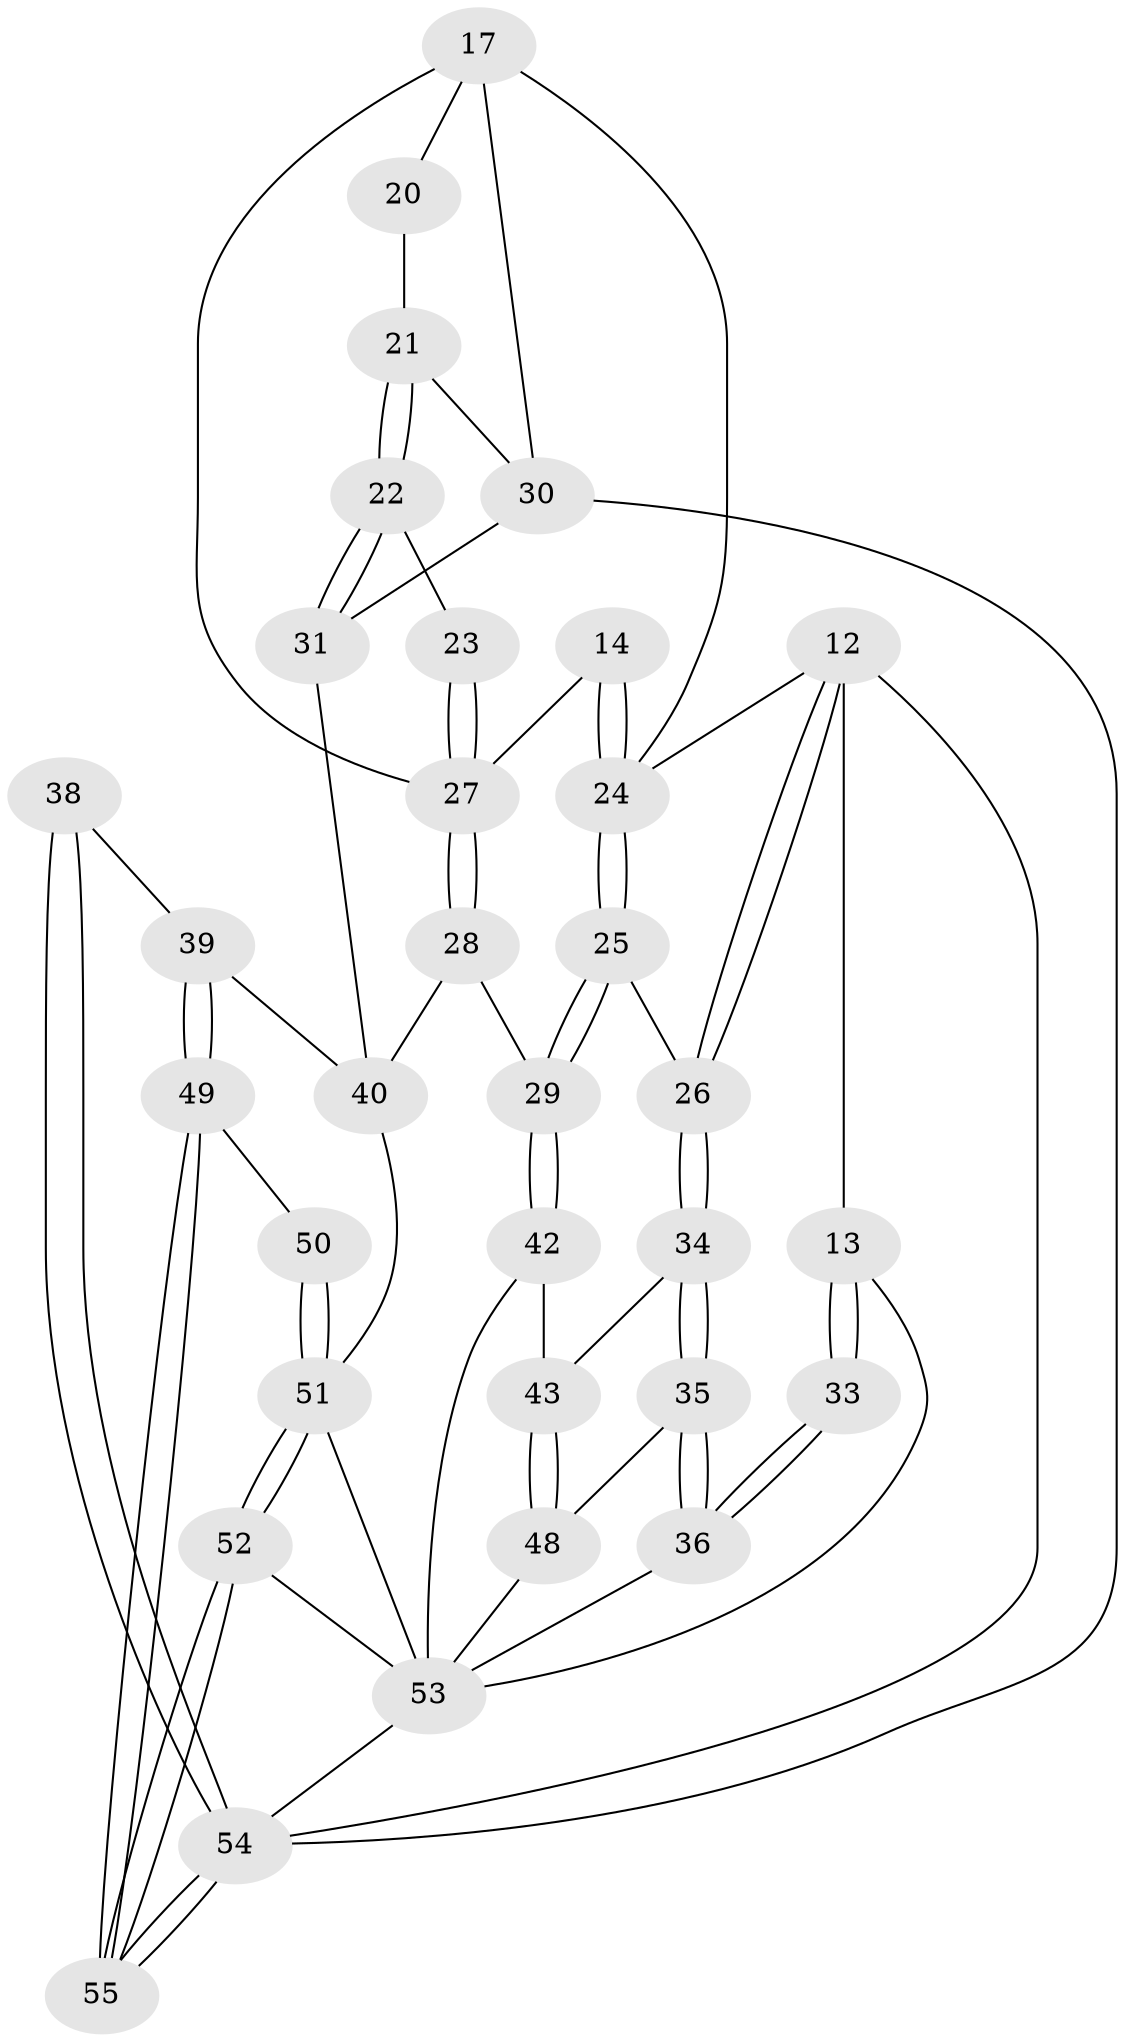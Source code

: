 // original degree distribution, {3: 0.03636363636363636, 5: 0.5818181818181818, 4: 0.21818181818181817, 6: 0.16363636363636364}
// Generated by graph-tools (version 1.1) at 2025/05/03/04/25 22:05:06]
// undirected, 33 vertices, 75 edges
graph export_dot {
graph [start="1"]
  node [color=gray90,style=filled];
  12 [pos="+0.07154726561390005+0.2609044442935258",super="+9"];
  13 [pos="+0+0.25705133946540254",super="+11"];
  14 [pos="+0.5337747576669789+0.20331691044931852"];
  17 [pos="+0.7836835375632925+0.06333534320733432",super="+2"];
  20 [pos="+0.7956209057688108+0.11718755289340514"];
  21 [pos="+0.8092993244371457+0.34146267130933855",super="+19"];
  22 [pos="+0.7368993762788838+0.38698672933706846"];
  23 [pos="+0.7137678199231725+0.3863093595405665"];
  24 [pos="+0.37665430261683497+0.2895422099014578",super="+7+6"];
  25 [pos="+0.3592585159601367+0.4706305938477632"];
  26 [pos="+0.22402121949030426+0.5131088866877345"];
  27 [pos="+0.5870523581472531+0.5273839658888325",super="+15+16"];
  28 [pos="+0.5853194542707033+0.5310838275924745"];
  29 [pos="+0.5115078441195937+0.5482142250534816"];
  30 [pos="+0.9255463944536345+0.43473156385008893",super="+18"];
  31 [pos="+0.8460418745562301+0.44915585040847655"];
  33 [pos="+0+0.27179659381145915"];
  34 [pos="+0.10343832100313627+0.6661532474674142"];
  35 [pos="+0.07261611684105206+0.697055596758926"];
  36 [pos="+0+0.7621111360758256"];
  38 [pos="+1+0.6202128630378673"];
  39 [pos="+1+0.6820682698506627"];
  40 [pos="+0.7814525620456385+0.6909953075411857",super="+37"];
  42 [pos="+0.48308562987748044+0.6606753594465361"];
  43 [pos="+0.43510613692852945+0.7075448548391672"];
  48 [pos="+0.33528997746349365+0.8875470863227294"];
  49 [pos="+0.8738447465579546+1"];
  50 [pos="+0.7433238280190692+0.8371362378845938"];
  51 [pos="+0.6107891496134707+1",super="+45+44"];
  52 [pos="+0.5990074333170815+1"];
  53 [pos="+0.36749594060716373+1",super="+41+47+46"];
  54 [pos="+1+1",super="+4+32"];
  55 [pos="+0.9224631421370104+1"];
  12 -- 13 [weight=2];
  12 -- 26;
  12 -- 26;
  12 -- 24;
  12 -- 54;
  13 -- 33 [weight=2];
  13 -- 33;
  13 -- 53;
  14 -- 24 [weight=2];
  14 -- 24;
  14 -- 27;
  17 -- 20;
  17 -- 24;
  17 -- 30;
  17 -- 27;
  20 -- 21 [weight=2];
  21 -- 22;
  21 -- 22;
  21 -- 30;
  22 -- 23;
  22 -- 31;
  22 -- 31;
  23 -- 27 [weight=2];
  23 -- 27;
  24 -- 25;
  24 -- 25;
  25 -- 26;
  25 -- 29;
  25 -- 29;
  26 -- 34;
  26 -- 34;
  27 -- 28;
  27 -- 28;
  28 -- 29;
  28 -- 40;
  29 -- 42;
  29 -- 42;
  30 -- 31;
  30 -- 54 [weight=2];
  31 -- 40;
  33 -- 36;
  33 -- 36;
  34 -- 35;
  34 -- 35;
  34 -- 43;
  35 -- 36;
  35 -- 36;
  35 -- 48;
  36 -- 53;
  38 -- 39;
  38 -- 54 [weight=2];
  38 -- 54;
  39 -- 40;
  39 -- 49;
  39 -- 49;
  40 -- 51;
  42 -- 43;
  42 -- 53;
  43 -- 48;
  43 -- 48;
  48 -- 53;
  49 -- 50;
  49 -- 55;
  49 -- 55;
  50 -- 51 [weight=2];
  50 -- 51;
  51 -- 52;
  51 -- 52;
  51 -- 53;
  52 -- 53;
  52 -- 55;
  52 -- 55;
  53 -- 54;
  54 -- 55;
  54 -- 55;
}
